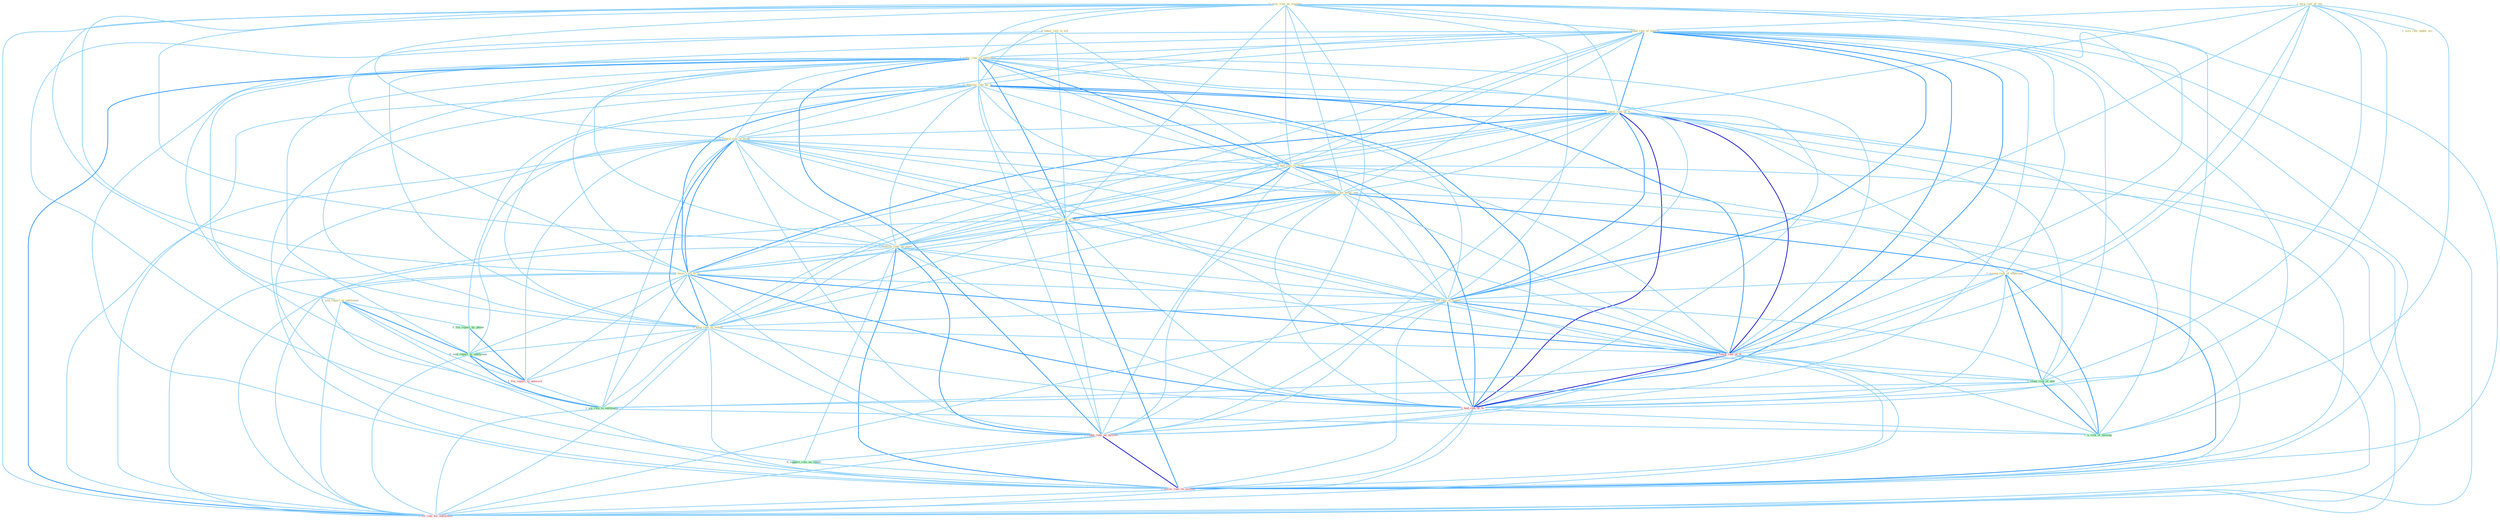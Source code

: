 Graph G{ 
    node
    [shape=polygon,style=filled,width=.5,height=.06,color="#BDFCC9",fixedsize=true,fontsize=4,
    fontcolor="#2f4f4f"];
    {node
    [color="#ffffe0", fontcolor="#8b7d6b"] "1_turn_rule_of_citi " "0_view_rate_as_weapon " "1_found_rate_of_improv " "0_taken_role_in_aid " "1_reduc_rate_in_entitynam " "0_depress_rate_by_% " "1_carri_rate_of_% " "0_return_rate_to_level " "1_issu_rule_under_act " "0_had_rate_in_studi " "0_lower_rate_befor_end " "1_told_report_at_entitynam " "1_manag_risk_of_othernum " "0_lower_rate_in_effort " "1_confirm_rate_on_paper " "0_boost_rate_to_% " "1_hit_rate_of_leader " "0_have_rate_to_extent "}
{node [color="#fff0f5", fontcolor="#b22222"] "1_reach_rate_of_% " "1_had_rate_of_% " "1_file_report_to_network " "1_reduc_rate_on_million " "1_lower_rate_on_million " "1_lift_rate_for_entitynam "}
edge [color="#B0E2FF"];

	"1_turn_rule_of_citi " -- "1_found_rate_of_improv " [w="1", color="#87cefa" ];
	"1_turn_rule_of_citi " -- "1_carri_rate_of_% " [w="1", color="#87cefa" ];
	"1_turn_rule_of_citi " -- "1_issu_rule_under_act " [w="1", color="#87cefa" ];
	"1_turn_rule_of_citi " -- "1_manag_risk_of_othernum " [w="1", color="#87cefa" ];
	"1_turn_rule_of_citi " -- "1_hit_rate_of_leader " [w="1", color="#87cefa" ];
	"1_turn_rule_of_citi " -- "1_reach_rate_of_% " [w="1", color="#87cefa" ];
	"1_turn_rule_of_citi " -- "1_count_risk_of_new " [w="1", color="#87cefa" ];
	"1_turn_rule_of_citi " -- "1_had_rate_of_% " [w="1", color="#87cefa" ];
	"1_turn_rule_of_citi " -- "1_'s_risk_of_messag " [w="1", color="#87cefa" ];
	"0_view_rate_as_weapon " -- "1_found_rate_of_improv " [w="1", color="#87cefa" ];
	"0_view_rate_as_weapon " -- "1_reduc_rate_in_entitynam " [w="1", color="#87cefa" ];
	"0_view_rate_as_weapon " -- "0_depress_rate_by_% " [w="1", color="#87cefa" ];
	"0_view_rate_as_weapon " -- "1_carri_rate_of_% " [w="1", color="#87cefa" ];
	"0_view_rate_as_weapon " -- "0_return_rate_to_level " [w="1", color="#87cefa" ];
	"0_view_rate_as_weapon " -- "0_had_rate_in_studi " [w="1", color="#87cefa" ];
	"0_view_rate_as_weapon " -- "0_lower_rate_befor_end " [w="1", color="#87cefa" ];
	"0_view_rate_as_weapon " -- "0_lower_rate_in_effort " [w="1", color="#87cefa" ];
	"0_view_rate_as_weapon " -- "1_confirm_rate_on_paper " [w="1", color="#87cefa" ];
	"0_view_rate_as_weapon " -- "0_boost_rate_to_% " [w="1", color="#87cefa" ];
	"0_view_rate_as_weapon " -- "1_hit_rate_of_leader " [w="1", color="#87cefa" ];
	"0_view_rate_as_weapon " -- "0_have_rate_to_extent " [w="1", color="#87cefa" ];
	"0_view_rate_as_weapon " -- "1_reach_rate_of_% " [w="1", color="#87cefa" ];
	"0_view_rate_as_weapon " -- "1_had_rate_of_% " [w="1", color="#87cefa" ];
	"0_view_rate_as_weapon " -- "1_reduc_rate_on_million " [w="1", color="#87cefa" ];
	"0_view_rate_as_weapon " -- "1_lower_rate_on_million " [w="1", color="#87cefa" ];
	"0_view_rate_as_weapon " -- "1_lift_rate_for_entitynam " [w="1", color="#87cefa" ];
	"1_found_rate_of_improv " -- "1_reduc_rate_in_entitynam " [w="1", color="#87cefa" ];
	"1_found_rate_of_improv " -- "0_depress_rate_by_% " [w="1", color="#87cefa" ];
	"1_found_rate_of_improv " -- "1_carri_rate_of_% " [w="2", color="#1e90ff" , len=0.8];
	"1_found_rate_of_improv " -- "0_return_rate_to_level " [w="1", color="#87cefa" ];
	"1_found_rate_of_improv " -- "0_had_rate_in_studi " [w="1", color="#87cefa" ];
	"1_found_rate_of_improv " -- "0_lower_rate_befor_end " [w="1", color="#87cefa" ];
	"1_found_rate_of_improv " -- "1_manag_risk_of_othernum " [w="1", color="#87cefa" ];
	"1_found_rate_of_improv " -- "0_lower_rate_in_effort " [w="1", color="#87cefa" ];
	"1_found_rate_of_improv " -- "1_confirm_rate_on_paper " [w="1", color="#87cefa" ];
	"1_found_rate_of_improv " -- "0_boost_rate_to_% " [w="1", color="#87cefa" ];
	"1_found_rate_of_improv " -- "1_hit_rate_of_leader " [w="2", color="#1e90ff" , len=0.8];
	"1_found_rate_of_improv " -- "0_have_rate_to_extent " [w="1", color="#87cefa" ];
	"1_found_rate_of_improv " -- "1_reach_rate_of_% " [w="2", color="#1e90ff" , len=0.8];
	"1_found_rate_of_improv " -- "1_count_risk_of_new " [w="1", color="#87cefa" ];
	"1_found_rate_of_improv " -- "1_had_rate_of_% " [w="2", color="#1e90ff" , len=0.8];
	"1_found_rate_of_improv " -- "1_reduc_rate_on_million " [w="1", color="#87cefa" ];
	"1_found_rate_of_improv " -- "1_'s_risk_of_messag " [w="1", color="#87cefa" ];
	"1_found_rate_of_improv " -- "1_lower_rate_on_million " [w="1", color="#87cefa" ];
	"1_found_rate_of_improv " -- "1_lift_rate_for_entitynam " [w="1", color="#87cefa" ];
	"0_taken_role_in_aid " -- "1_reduc_rate_in_entitynam " [w="1", color="#87cefa" ];
	"0_taken_role_in_aid " -- "0_had_rate_in_studi " [w="1", color="#87cefa" ];
	"0_taken_role_in_aid " -- "0_lower_rate_in_effort " [w="1", color="#87cefa" ];
	"0_taken_role_in_aid " -- "0_support_role_on_condit " [w="1", color="#87cefa" ];
	"1_reduc_rate_in_entitynam " -- "0_depress_rate_by_% " [w="1", color="#87cefa" ];
	"1_reduc_rate_in_entitynam " -- "1_carri_rate_of_% " [w="1", color="#87cefa" ];
	"1_reduc_rate_in_entitynam " -- "0_return_rate_to_level " [w="1", color="#87cefa" ];
	"1_reduc_rate_in_entitynam " -- "0_had_rate_in_studi " [w="2", color="#1e90ff" , len=0.8];
	"1_reduc_rate_in_entitynam " -- "0_lower_rate_befor_end " [w="1", color="#87cefa" ];
	"1_reduc_rate_in_entitynam " -- "1_told_report_at_entitynam " [w="1", color="#87cefa" ];
	"1_reduc_rate_in_entitynam " -- "0_lower_rate_in_effort " [w="2", color="#1e90ff" , len=0.8];
	"1_reduc_rate_in_entitynam " -- "1_confirm_rate_on_paper " [w="1", color="#87cefa" ];
	"1_reduc_rate_in_entitynam " -- "0_boost_rate_to_% " [w="1", color="#87cefa" ];
	"1_reduc_rate_in_entitynam " -- "1_hit_rate_of_leader " [w="1", color="#87cefa" ];
	"1_reduc_rate_in_entitynam " -- "0_have_rate_to_extent " [w="1", color="#87cefa" ];
	"1_reduc_rate_in_entitynam " -- "1_reach_rate_of_% " [w="1", color="#87cefa" ];
	"1_reduc_rate_in_entitynam " -- "1_had_rate_of_% " [w="1", color="#87cefa" ];
	"1_reduc_rate_in_entitynam " -- "0_sent_report_to_entitynam " [w="1", color="#87cefa" ];
	"1_reduc_rate_in_entitynam " -- "1_reduc_rate_on_million " [w="2", color="#1e90ff" , len=0.8];
	"1_reduc_rate_in_entitynam " -- "1_wa_risk_to_entitynam " [w="1", color="#87cefa" ];
	"1_reduc_rate_in_entitynam " -- "1_lower_rate_on_million " [w="1", color="#87cefa" ];
	"1_reduc_rate_in_entitynam " -- "1_lift_rate_for_entitynam " [w="2", color="#1e90ff" , len=0.8];
	"0_depress_rate_by_% " -- "1_carri_rate_of_% " [w="2", color="#1e90ff" , len=0.8];
	"0_depress_rate_by_% " -- "0_return_rate_to_level " [w="1", color="#87cefa" ];
	"0_depress_rate_by_% " -- "0_had_rate_in_studi " [w="1", color="#87cefa" ];
	"0_depress_rate_by_% " -- "0_lower_rate_befor_end " [w="1", color="#87cefa" ];
	"0_depress_rate_by_% " -- "0_lower_rate_in_effort " [w="1", color="#87cefa" ];
	"0_depress_rate_by_% " -- "1_confirm_rate_on_paper " [w="1", color="#87cefa" ];
	"0_depress_rate_by_% " -- "0_boost_rate_to_% " [w="2", color="#1e90ff" , len=0.8];
	"0_depress_rate_by_% " -- "1_hit_rate_of_leader " [w="1", color="#87cefa" ];
	"0_depress_rate_by_% " -- "0_have_rate_to_extent " [w="1", color="#87cefa" ];
	"0_depress_rate_by_% " -- "1_reach_rate_of_% " [w="2", color="#1e90ff" , len=0.8];
	"0_depress_rate_by_% " -- "0_file_report_by_phone " [w="1", color="#87cefa" ];
	"0_depress_rate_by_% " -- "1_had_rate_of_% " [w="2", color="#1e90ff" , len=0.8];
	"0_depress_rate_by_% " -- "1_reduc_rate_on_million " [w="1", color="#87cefa" ];
	"0_depress_rate_by_% " -- "1_lower_rate_on_million " [w="1", color="#87cefa" ];
	"0_depress_rate_by_% " -- "1_lift_rate_for_entitynam " [w="1", color="#87cefa" ];
	"1_carri_rate_of_% " -- "0_return_rate_to_level " [w="1", color="#87cefa" ];
	"1_carri_rate_of_% " -- "0_had_rate_in_studi " [w="1", color="#87cefa" ];
	"1_carri_rate_of_% " -- "0_lower_rate_befor_end " [w="1", color="#87cefa" ];
	"1_carri_rate_of_% " -- "1_manag_risk_of_othernum " [w="1", color="#87cefa" ];
	"1_carri_rate_of_% " -- "0_lower_rate_in_effort " [w="1", color="#87cefa" ];
	"1_carri_rate_of_% " -- "1_confirm_rate_on_paper " [w="1", color="#87cefa" ];
	"1_carri_rate_of_% " -- "0_boost_rate_to_% " [w="2", color="#1e90ff" , len=0.8];
	"1_carri_rate_of_% " -- "1_hit_rate_of_leader " [w="2", color="#1e90ff" , len=0.8];
	"1_carri_rate_of_% " -- "0_have_rate_to_extent " [w="1", color="#87cefa" ];
	"1_carri_rate_of_% " -- "1_reach_rate_of_% " [w="3", color="#0000cd" , len=0.6];
	"1_carri_rate_of_% " -- "1_count_risk_of_new " [w="1", color="#87cefa" ];
	"1_carri_rate_of_% " -- "1_had_rate_of_% " [w="3", color="#0000cd" , len=0.6];
	"1_carri_rate_of_% " -- "1_reduc_rate_on_million " [w="1", color="#87cefa" ];
	"1_carri_rate_of_% " -- "1_'s_risk_of_messag " [w="1", color="#87cefa" ];
	"1_carri_rate_of_% " -- "1_lower_rate_on_million " [w="1", color="#87cefa" ];
	"1_carri_rate_of_% " -- "1_lift_rate_for_entitynam " [w="1", color="#87cefa" ];
	"0_return_rate_to_level " -- "0_had_rate_in_studi " [w="1", color="#87cefa" ];
	"0_return_rate_to_level " -- "0_lower_rate_befor_end " [w="1", color="#87cefa" ];
	"0_return_rate_to_level " -- "0_lower_rate_in_effort " [w="1", color="#87cefa" ];
	"0_return_rate_to_level " -- "1_confirm_rate_on_paper " [w="1", color="#87cefa" ];
	"0_return_rate_to_level " -- "0_boost_rate_to_% " [w="2", color="#1e90ff" , len=0.8];
	"0_return_rate_to_level " -- "1_hit_rate_of_leader " [w="1", color="#87cefa" ];
	"0_return_rate_to_level " -- "0_have_rate_to_extent " [w="2", color="#1e90ff" , len=0.8];
	"0_return_rate_to_level " -- "1_reach_rate_of_% " [w="1", color="#87cefa" ];
	"0_return_rate_to_level " -- "1_had_rate_of_% " [w="1", color="#87cefa" ];
	"0_return_rate_to_level " -- "0_sent_report_to_entitynam " [w="1", color="#87cefa" ];
	"0_return_rate_to_level " -- "1_file_report_to_network " [w="1", color="#87cefa" ];
	"0_return_rate_to_level " -- "1_reduc_rate_on_million " [w="1", color="#87cefa" ];
	"0_return_rate_to_level " -- "1_wa_risk_to_entitynam " [w="1", color="#87cefa" ];
	"0_return_rate_to_level " -- "1_lower_rate_on_million " [w="1", color="#87cefa" ];
	"0_return_rate_to_level " -- "1_lift_rate_for_entitynam " [w="1", color="#87cefa" ];
	"0_had_rate_in_studi " -- "0_lower_rate_befor_end " [w="1", color="#87cefa" ];
	"0_had_rate_in_studi " -- "0_lower_rate_in_effort " [w="2", color="#1e90ff" , len=0.8];
	"0_had_rate_in_studi " -- "1_confirm_rate_on_paper " [w="1", color="#87cefa" ];
	"0_had_rate_in_studi " -- "0_boost_rate_to_% " [w="1", color="#87cefa" ];
	"0_had_rate_in_studi " -- "1_hit_rate_of_leader " [w="1", color="#87cefa" ];
	"0_had_rate_in_studi " -- "0_have_rate_to_extent " [w="1", color="#87cefa" ];
	"0_had_rate_in_studi " -- "1_reach_rate_of_% " [w="1", color="#87cefa" ];
	"0_had_rate_in_studi " -- "1_had_rate_of_% " [w="2", color="#1e90ff" , len=0.8];
	"0_had_rate_in_studi " -- "1_reduc_rate_on_million " [w="1", color="#87cefa" ];
	"0_had_rate_in_studi " -- "1_lower_rate_on_million " [w="1", color="#87cefa" ];
	"0_had_rate_in_studi " -- "1_lift_rate_for_entitynam " [w="1", color="#87cefa" ];
	"0_lower_rate_befor_end " -- "0_lower_rate_in_effort " [w="2", color="#1e90ff" , len=0.8];
	"0_lower_rate_befor_end " -- "1_confirm_rate_on_paper " [w="1", color="#87cefa" ];
	"0_lower_rate_befor_end " -- "0_boost_rate_to_% " [w="1", color="#87cefa" ];
	"0_lower_rate_befor_end " -- "1_hit_rate_of_leader " [w="1", color="#87cefa" ];
	"0_lower_rate_befor_end " -- "0_have_rate_to_extent " [w="1", color="#87cefa" ];
	"0_lower_rate_befor_end " -- "1_reach_rate_of_% " [w="1", color="#87cefa" ];
	"0_lower_rate_befor_end " -- "1_had_rate_of_% " [w="1", color="#87cefa" ];
	"0_lower_rate_befor_end " -- "1_reduc_rate_on_million " [w="1", color="#87cefa" ];
	"0_lower_rate_befor_end " -- "1_lower_rate_on_million " [w="2", color="#1e90ff" , len=0.8];
	"0_lower_rate_befor_end " -- "1_lift_rate_for_entitynam " [w="1", color="#87cefa" ];
	"1_told_report_at_entitynam " -- "0_file_report_by_phone " [w="1", color="#87cefa" ];
	"1_told_report_at_entitynam " -- "0_sent_report_to_entitynam " [w="2", color="#1e90ff" , len=0.8];
	"1_told_report_at_entitynam " -- "1_file_report_to_network " [w="1", color="#87cefa" ];
	"1_told_report_at_entitynam " -- "1_wa_risk_to_entitynam " [w="1", color="#87cefa" ];
	"1_told_report_at_entitynam " -- "1_lift_rate_for_entitynam " [w="1", color="#87cefa" ];
	"1_manag_risk_of_othernum " -- "1_hit_rate_of_leader " [w="1", color="#87cefa" ];
	"1_manag_risk_of_othernum " -- "1_reach_rate_of_% " [w="1", color="#87cefa" ];
	"1_manag_risk_of_othernum " -- "1_count_risk_of_new " [w="2", color="#1e90ff" , len=0.8];
	"1_manag_risk_of_othernum " -- "1_had_rate_of_% " [w="1", color="#87cefa" ];
	"1_manag_risk_of_othernum " -- "1_wa_risk_to_entitynam " [w="1", color="#87cefa" ];
	"1_manag_risk_of_othernum " -- "1_'s_risk_of_messag " [w="2", color="#1e90ff" , len=0.8];
	"0_lower_rate_in_effort " -- "1_confirm_rate_on_paper " [w="1", color="#87cefa" ];
	"0_lower_rate_in_effort " -- "0_boost_rate_to_% " [w="1", color="#87cefa" ];
	"0_lower_rate_in_effort " -- "1_hit_rate_of_leader " [w="1", color="#87cefa" ];
	"0_lower_rate_in_effort " -- "0_have_rate_to_extent " [w="1", color="#87cefa" ];
	"0_lower_rate_in_effort " -- "1_reach_rate_of_% " [w="1", color="#87cefa" ];
	"0_lower_rate_in_effort " -- "1_had_rate_of_% " [w="1", color="#87cefa" ];
	"0_lower_rate_in_effort " -- "1_reduc_rate_on_million " [w="1", color="#87cefa" ];
	"0_lower_rate_in_effort " -- "1_lower_rate_on_million " [w="2", color="#1e90ff" , len=0.8];
	"0_lower_rate_in_effort " -- "1_lift_rate_for_entitynam " [w="1", color="#87cefa" ];
	"1_confirm_rate_on_paper " -- "0_boost_rate_to_% " [w="1", color="#87cefa" ];
	"1_confirm_rate_on_paper " -- "1_hit_rate_of_leader " [w="1", color="#87cefa" ];
	"1_confirm_rate_on_paper " -- "0_have_rate_to_extent " [w="1", color="#87cefa" ];
	"1_confirm_rate_on_paper " -- "1_reach_rate_of_% " [w="1", color="#87cefa" ];
	"1_confirm_rate_on_paper " -- "1_had_rate_of_% " [w="1", color="#87cefa" ];
	"1_confirm_rate_on_paper " -- "1_reduc_rate_on_million " [w="2", color="#1e90ff" , len=0.8];
	"1_confirm_rate_on_paper " -- "0_support_role_on_condit " [w="1", color="#87cefa" ];
	"1_confirm_rate_on_paper " -- "1_lower_rate_on_million " [w="2", color="#1e90ff" , len=0.8];
	"1_confirm_rate_on_paper " -- "1_lift_rate_for_entitynam " [w="1", color="#87cefa" ];
	"0_boost_rate_to_% " -- "1_hit_rate_of_leader " [w="1", color="#87cefa" ];
	"0_boost_rate_to_% " -- "0_have_rate_to_extent " [w="2", color="#1e90ff" , len=0.8];
	"0_boost_rate_to_% " -- "1_reach_rate_of_% " [w="2", color="#1e90ff" , len=0.8];
	"0_boost_rate_to_% " -- "1_had_rate_of_% " [w="2", color="#1e90ff" , len=0.8];
	"0_boost_rate_to_% " -- "0_sent_report_to_entitynam " [w="1", color="#87cefa" ];
	"0_boost_rate_to_% " -- "1_file_report_to_network " [w="1", color="#87cefa" ];
	"0_boost_rate_to_% " -- "1_reduc_rate_on_million " [w="1", color="#87cefa" ];
	"0_boost_rate_to_% " -- "1_wa_risk_to_entitynam " [w="1", color="#87cefa" ];
	"0_boost_rate_to_% " -- "1_lower_rate_on_million " [w="1", color="#87cefa" ];
	"0_boost_rate_to_% " -- "1_lift_rate_for_entitynam " [w="1", color="#87cefa" ];
	"1_hit_rate_of_leader " -- "0_have_rate_to_extent " [w="1", color="#87cefa" ];
	"1_hit_rate_of_leader " -- "1_reach_rate_of_% " [w="2", color="#1e90ff" , len=0.8];
	"1_hit_rate_of_leader " -- "1_count_risk_of_new " [w="1", color="#87cefa" ];
	"1_hit_rate_of_leader " -- "1_had_rate_of_% " [w="2", color="#1e90ff" , len=0.8];
	"1_hit_rate_of_leader " -- "1_reduc_rate_on_million " [w="1", color="#87cefa" ];
	"1_hit_rate_of_leader " -- "1_'s_risk_of_messag " [w="1", color="#87cefa" ];
	"1_hit_rate_of_leader " -- "1_lower_rate_on_million " [w="1", color="#87cefa" ];
	"1_hit_rate_of_leader " -- "1_lift_rate_for_entitynam " [w="1", color="#87cefa" ];
	"0_have_rate_to_extent " -- "1_reach_rate_of_% " [w="1", color="#87cefa" ];
	"0_have_rate_to_extent " -- "1_had_rate_of_% " [w="1", color="#87cefa" ];
	"0_have_rate_to_extent " -- "0_sent_report_to_entitynam " [w="1", color="#87cefa" ];
	"0_have_rate_to_extent " -- "1_file_report_to_network " [w="1", color="#87cefa" ];
	"0_have_rate_to_extent " -- "1_reduc_rate_on_million " [w="1", color="#87cefa" ];
	"0_have_rate_to_extent " -- "1_wa_risk_to_entitynam " [w="1", color="#87cefa" ];
	"0_have_rate_to_extent " -- "1_lower_rate_on_million " [w="1", color="#87cefa" ];
	"0_have_rate_to_extent " -- "1_lift_rate_for_entitynam " [w="1", color="#87cefa" ];
	"1_reach_rate_of_% " -- "1_count_risk_of_new " [w="1", color="#87cefa" ];
	"1_reach_rate_of_% " -- "1_had_rate_of_% " [w="3", color="#0000cd" , len=0.6];
	"1_reach_rate_of_% " -- "1_reduc_rate_on_million " [w="1", color="#87cefa" ];
	"1_reach_rate_of_% " -- "1_'s_risk_of_messag " [w="1", color="#87cefa" ];
	"1_reach_rate_of_% " -- "1_lower_rate_on_million " [w="1", color="#87cefa" ];
	"1_reach_rate_of_% " -- "1_lift_rate_for_entitynam " [w="1", color="#87cefa" ];
	"0_file_report_by_phone " -- "0_sent_report_to_entitynam " [w="1", color="#87cefa" ];
	"0_file_report_by_phone " -- "1_file_report_to_network " [w="2", color="#1e90ff" , len=0.8];
	"1_count_risk_of_new " -- "1_had_rate_of_% " [w="1", color="#87cefa" ];
	"1_count_risk_of_new " -- "1_wa_risk_to_entitynam " [w="1", color="#87cefa" ];
	"1_count_risk_of_new " -- "1_'s_risk_of_messag " [w="2", color="#1e90ff" , len=0.8];
	"1_had_rate_of_% " -- "1_reduc_rate_on_million " [w="1", color="#87cefa" ];
	"1_had_rate_of_% " -- "1_'s_risk_of_messag " [w="1", color="#87cefa" ];
	"1_had_rate_of_% " -- "1_lower_rate_on_million " [w="1", color="#87cefa" ];
	"1_had_rate_of_% " -- "1_lift_rate_for_entitynam " [w="1", color="#87cefa" ];
	"0_sent_report_to_entitynam " -- "1_file_report_to_network " [w="2", color="#1e90ff" , len=0.8];
	"0_sent_report_to_entitynam " -- "1_wa_risk_to_entitynam " [w="2", color="#1e90ff" , len=0.8];
	"0_sent_report_to_entitynam " -- "1_lift_rate_for_entitynam " [w="1", color="#87cefa" ];
	"1_file_report_to_network " -- "1_wa_risk_to_entitynam " [w="1", color="#87cefa" ];
	"1_reduc_rate_on_million " -- "0_support_role_on_condit " [w="1", color="#87cefa" ];
	"1_reduc_rate_on_million " -- "1_lower_rate_on_million " [w="3", color="#0000cd" , len=0.6];
	"1_reduc_rate_on_million " -- "1_lift_rate_for_entitynam " [w="1", color="#87cefa" ];
	"1_wa_risk_to_entitynam " -- "1_'s_risk_of_messag " [w="1", color="#87cefa" ];
	"1_wa_risk_to_entitynam " -- "1_lift_rate_for_entitynam " [w="1", color="#87cefa" ];
	"0_support_role_on_condit " -- "1_lower_rate_on_million " [w="1", color="#87cefa" ];
	"1_lower_rate_on_million " -- "1_lift_rate_for_entitynam " [w="1", color="#87cefa" ];
}